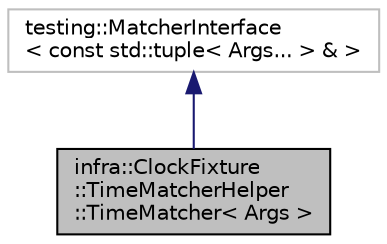 digraph "infra::ClockFixture::TimeMatcherHelper::TimeMatcher&lt; Args &gt;"
{
 // INTERACTIVE_SVG=YES
  edge [fontname="Helvetica",fontsize="10",labelfontname="Helvetica",labelfontsize="10"];
  node [fontname="Helvetica",fontsize="10",shape=record];
  Node0 [label="infra::ClockFixture\l::TimeMatcherHelper\l::TimeMatcher\< Args \>",height=0.2,width=0.4,color="black", fillcolor="grey75", style="filled", fontcolor="black"];
  Node1 -> Node0 [dir="back",color="midnightblue",fontsize="10",style="solid",fontname="Helvetica"];
  Node1 [label="testing::MatcherInterface\l\< const std::tuple\< Args... \> & \>",height=0.2,width=0.4,color="grey75", fillcolor="white", style="filled"];
}
